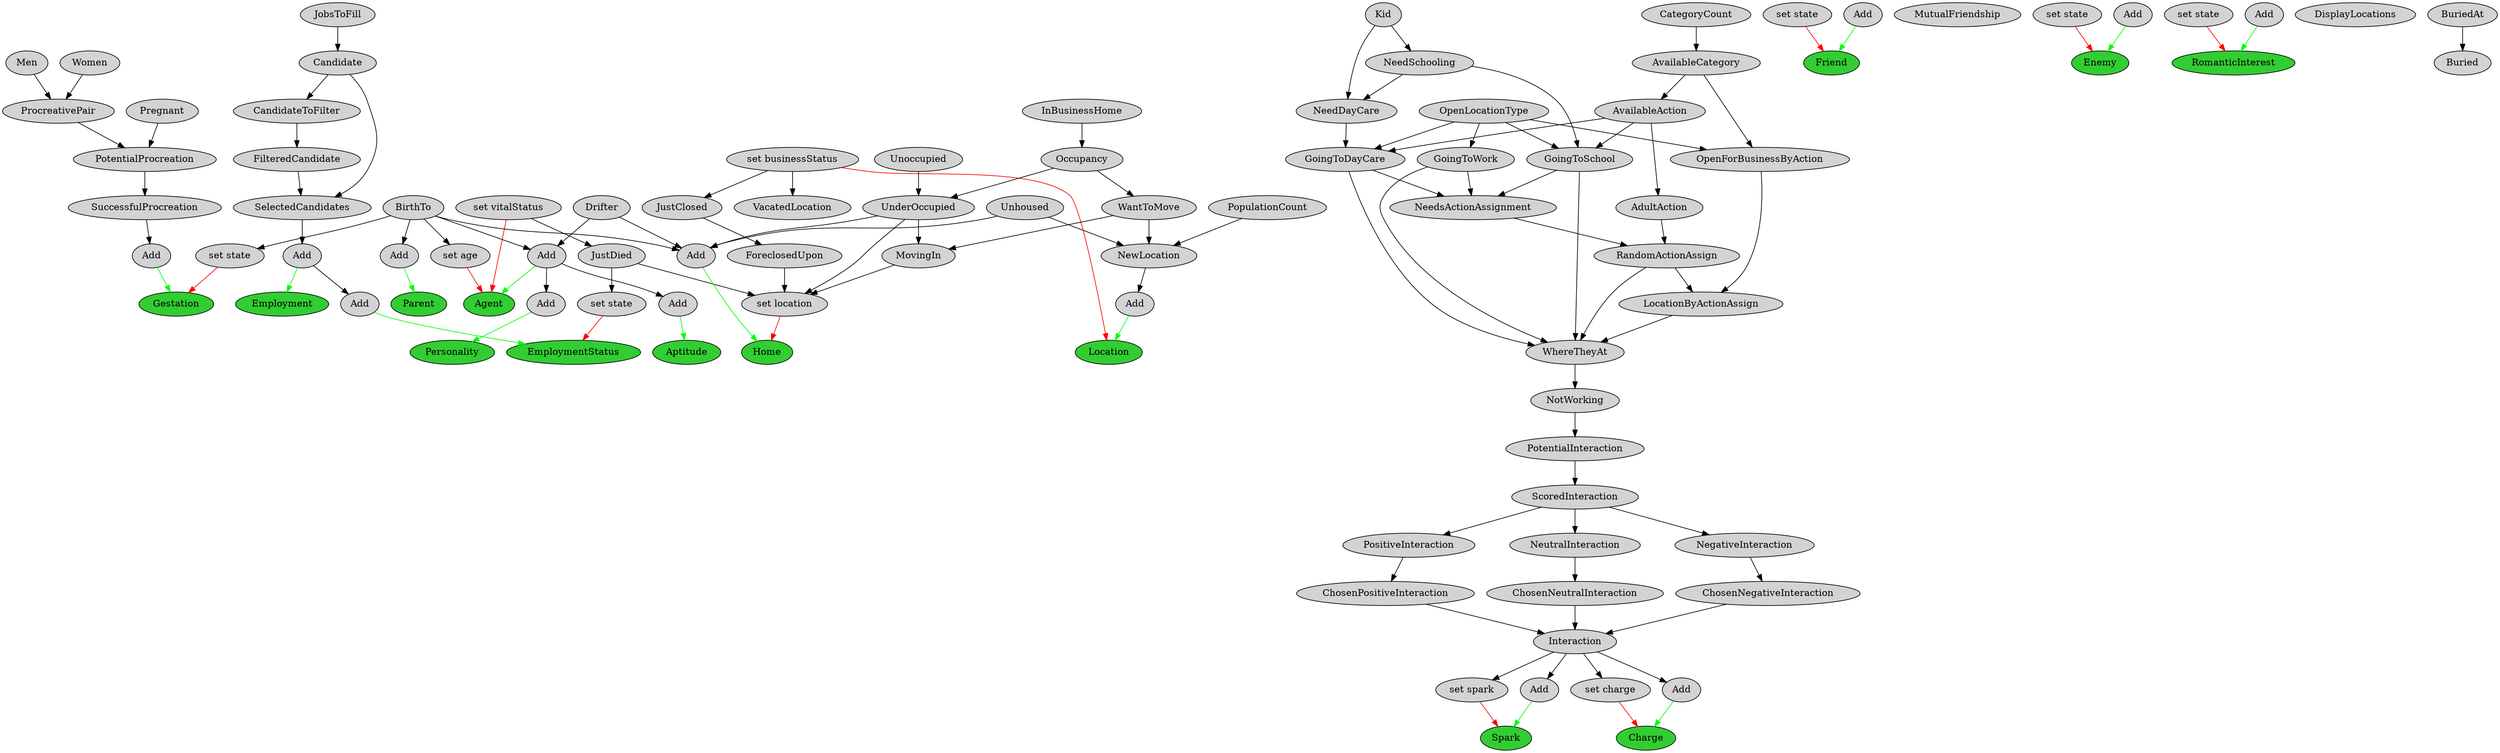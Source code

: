 digraph {
node [ style="filled"]
v0 [ label = "Agent" fillcolor="limegreen"];
v1 [ label = "set vitalStatus" rank="min"];
v2 [ label = "set age"];
v3 [ label = "BirthTo" rank="min"];
v4 [ label = "Add"];
v5 [ label = "Drifter" rank="min"];
v6 [ label = "Personality" fillcolor="limegreen"];
v7 [ label = "Add"];
v8 [ label = "Aptitude" fillcolor="limegreen"];
v9 [ label = "Add"];
v10 [ label = "PopulationCount" rank="min"];
v11 [ label = "JustDied"];
v12 [ label = "Spark" fillcolor="limegreen"];
v13 [ label = "set spark"];
v14 [ label = "Interaction"];
v15 [ label = "ChosenPositiveInteraction"];
v16 [ label = "PositiveInteraction"];
v17 [ label = "ScoredInteraction"];
v18 [ label = "PotentialInteraction"];
v19 [ label = "NotWorking"];
v20 [ label = "WhereTheyAt"];
v21 [ label = "GoingToSchool"];
v22 [ label = "AvailableAction"];
v23 [ label = "AvailableCategory"];
v24 [ label = "CategoryCount" rank="min"];
v25 [ label = "OpenLocationType" rank="min"];
v26 [ label = "NeedSchooling"];
v27 [ label = "Kid" rank="min"];
v28 [ label = "GoingToDayCare"];
v29 [ label = "NeedDayCare"];
v30 [ label = "GoingToWork"];
v31 [ label = "RandomActionAssign"];
v32 [ label = "AdultAction"];
v33 [ label = "NeedsActionAssignment"];
v34 [ label = "LocationByActionAssign"];
v35 [ label = "OpenForBusinessByAction"];
v36 [ label = "ChosenNeutralInteraction"];
v37 [ label = "NeutralInteraction"];
v38 [ label = "ChosenNegativeInteraction"];
v39 [ label = "NegativeInteraction"];
v40 [ label = "Add"];
v41 [ label = "Charge" fillcolor="limegreen"];
v42 [ label = "set charge"];
v43 [ label = "Add"];
v44 [ label = "Friend" fillcolor="limegreen"];
v45 [ label = "set state" rank="min"];
v46 [ label = "Add" rank="min"];
v47 [ label = "MutualFriendship" rank="min"];
v48 [ label = "Enemy" fillcolor="limegreen"];
v49 [ label = "set state" rank="min"];
v50 [ label = "Add" rank="min"];
v51 [ label = "RomanticInterest" fillcolor="limegreen"];
v52 [ label = "set state" rank="min"];
v53 [ label = "Add" rank="min"];
v54 [ label = "Parent" fillcolor="limegreen"];
v55 [ label = "Add"];
v56 [ label = "Men" rank="min"];
v57 [ label = "Women" rank="min"];
v58 [ label = "ProcreativePair"];
v59 [ label = "PotentialProcreation"];
v60 [ label = "Pregnant" rank="min"];
v61 [ label = "Gestation" fillcolor="limegreen"];
v62 [ label = "set state"];
v63 [ label = "Add"];
v64 [ label = "SuccessfulProcreation"];
v65 [ label = "Location" fillcolor="limegreen"];
v66 [ label = "set businessStatus" rank="min"];
v67 [ label = "Add"];
v68 [ label = "NewLocation"];
v69 [ label = "WantToMove"];
v70 [ label = "Occupancy"];
v71 [ label = "InBusinessHome" rank="min"];
v72 [ label = "Unhoused" rank="min"];
v73 [ label = "JustClosed"];
v74 [ label = "VacatedLocation"];
v75 [ label = "DisplayLocations" rank="min"];
v76 [ label = "Home" fillcolor="limegreen"];
v77 [ label = "set location"];
v78 [ label = "UnderOccupied"];
v79 [ label = "Unoccupied" rank="min"];
v80 [ label = "ForeclosedUpon"];
v81 [ label = "MovingIn"];
v82 [ label = "Add"];
v83 [ label = "BuriedAt" rank="min"];
v84 [ label = "Buried"];
v85 [ label = "Employment" fillcolor="limegreen"];
v86 [ label = "Add"];
v87 [ label = "SelectedCandidates"];
v88 [ label = "FilteredCandidate"];
v89 [ label = "CandidateToFilter"];
v90 [ label = "Candidate"];
v91 [ label = "JobsToFill" rank="min"];
v92 [ label = "EmploymentStatus" fillcolor="limegreen"];
v93 [ label = "set state"];
v94 [ label = "Add"];
v1 -> v0 [ color="red" ]
v2 -> v0 [ color="red" ]
v3 -> v2
v4 -> v0 [ color="green" ]
v5 -> v4
v3 -> v4
v7 -> v6 [ color="green" ]
v4 -> v7
v9 -> v8 [ color="green" ]
v4 -> v9
v1 -> v11
v13 -> v12 [ color="red" ]
v14 -> v13
v15 -> v14
v16 -> v15
v17 -> v16
v18 -> v17
v19 -> v18
v20 -> v19
v21 -> v20
v22 -> v21
v23 -> v22
v24 -> v23
v25 -> v21
v26 -> v21
v27 -> v26
v28 -> v20
v22 -> v28
v25 -> v28
v29 -> v28
v26 -> v29
v27 -> v29
v30 -> v20
v25 -> v30
v31 -> v20
v32 -> v31
v22 -> v32
v33 -> v31
v30 -> v33
v28 -> v33
v21 -> v33
v34 -> v20
v31 -> v34
v35 -> v34
v23 -> v35
v25 -> v35
v36 -> v14
v37 -> v36
v17 -> v37
v38 -> v14
v39 -> v38
v17 -> v39
v40 -> v12 [ color="green" ]
v14 -> v40
v42 -> v41 [ color="red" ]
v14 -> v42
v43 -> v41 [ color="green" ]
v14 -> v43
v45 -> v44 [ color="red" ]
v46 -> v44 [ color="green" ]
v49 -> v48 [ color="red" ]
v50 -> v48 [ color="green" ]
v52 -> v51 [ color="red" ]
v53 -> v51 [ color="green" ]
v55 -> v54 [ color="green" ]
v3 -> v55
v57 -> v58
v56 -> v58
v60 -> v59
v58 -> v59
v62 -> v61 [ color="red" ]
v3 -> v62
v63 -> v61 [ color="green" ]
v64 -> v63
v59 -> v64
v66 -> v65 [ color="red" ]
v67 -> v65 [ color="green" ]
v68 -> v67
v69 -> v68
v70 -> v69
v71 -> v70
v72 -> v68
v10 -> v68
v66 -> v73
v66 -> v74
v77 -> v76 [ color="red" ]
v11 -> v77
v78 -> v77
v70 -> v78
v79 -> v78
v80 -> v77
v73 -> v80
v81 -> v77
v69 -> v81
v78 -> v81
v82 -> v76 [ color="green" ]
v3 -> v82
v78 -> v82
v5 -> v82
v72 -> v82
v83 -> v84
v86 -> v85 [ color="green" ]
v87 -> v86
v88 -> v87
v89 -> v88
v90 -> v89
v91 -> v90
v90 -> v87
v93 -> v92 [ color="red" ]
v11 -> v93
v94 -> v92 [ color="green" ]
v86 -> v94
}
